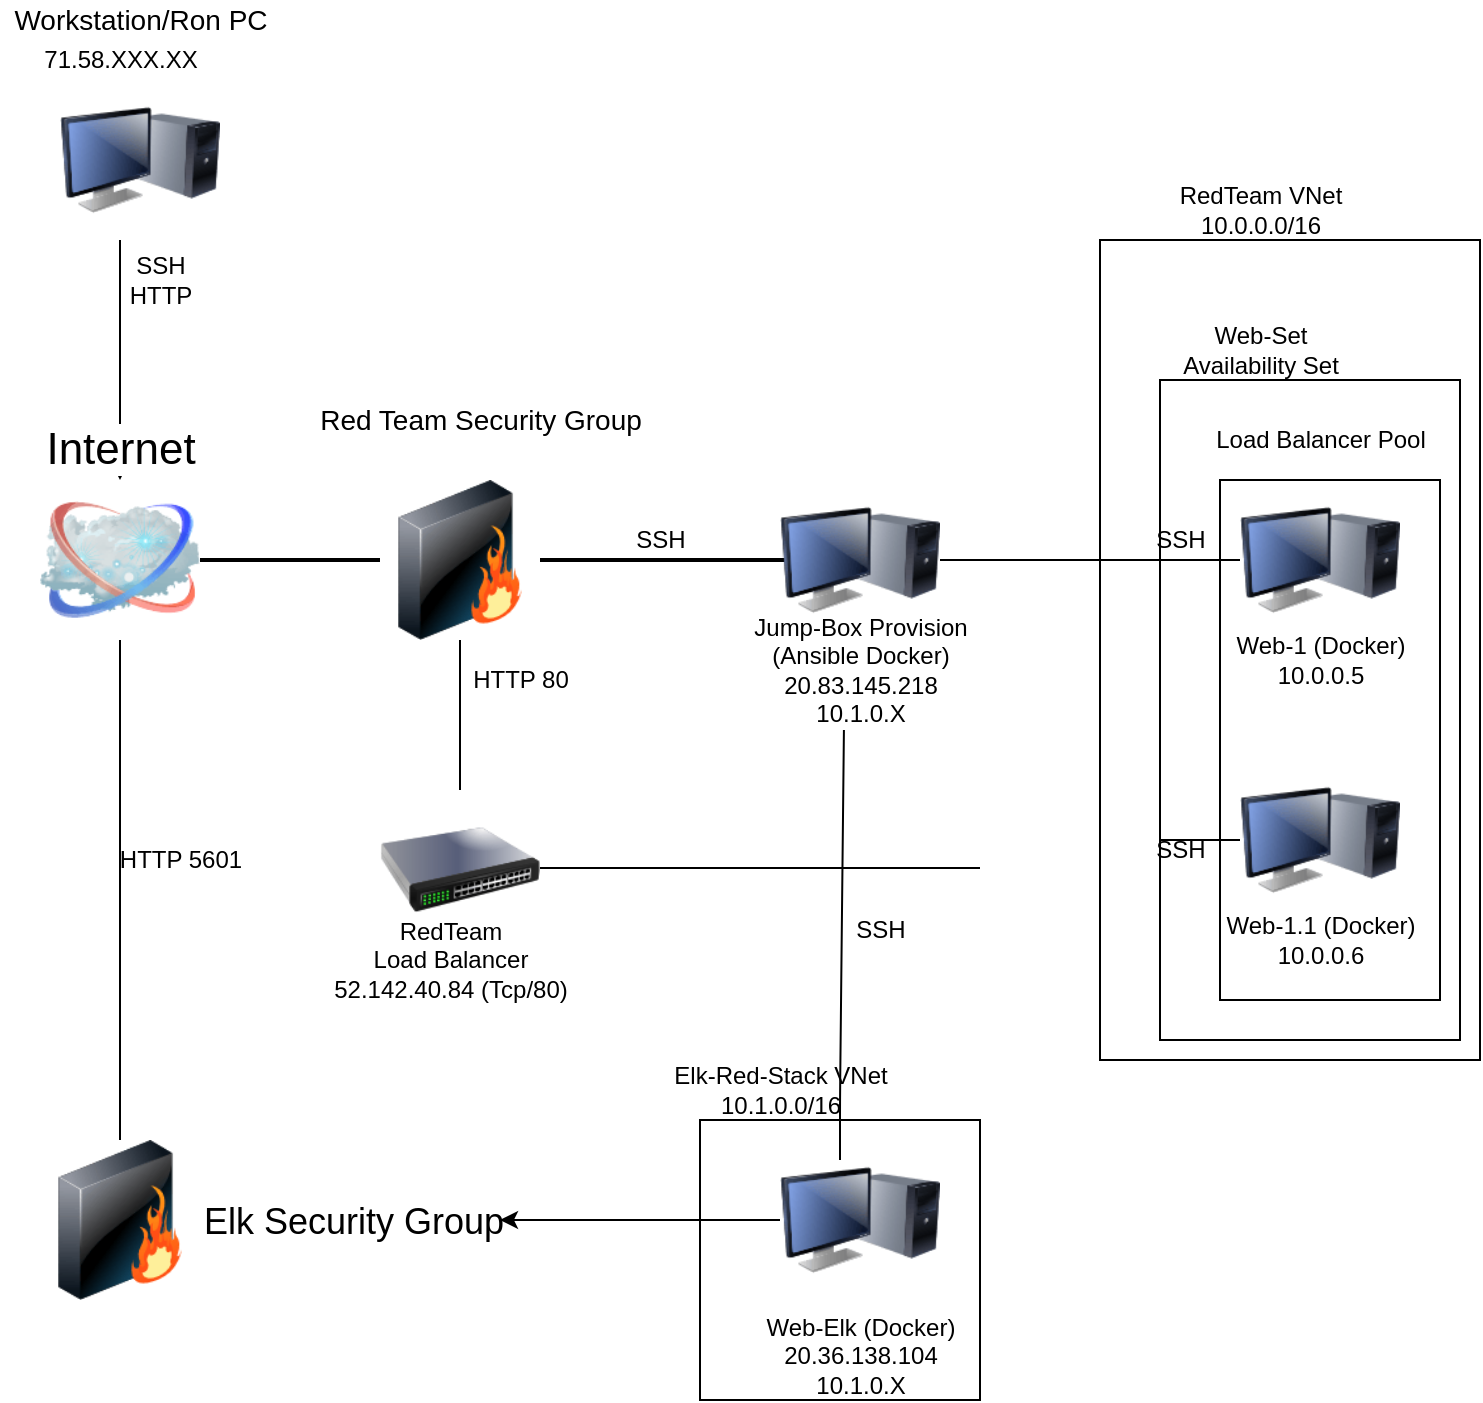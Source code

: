 <mxfile version="14.4.3" type="device"><diagram name="Page-1" id="55a83fd1-7818-8e21-69c5-c3457e3827bb"><mxGraphModel dx="1662" dy="762" grid="1" gridSize="10" guides="1" tooltips="1" connect="1" arrows="1" fold="1" page="1" pageScale="1" pageWidth="1100" pageHeight="850" background="#ffffff" math="0" shadow="0"><root><mxCell id="0"/><mxCell id="1" parent="0"/><mxCell id="69ecfefc5c41e42c-18" style="edgeStyle=none;rounded=0;html=1;labelBackgroundColor=none;endArrow=none;strokeWidth=2;fontFamily=Verdana;fontSize=22" parent="1" target="69ecfefc5c41e42c-3" edge="1"><mxGeometry relative="1" as="geometry"><mxPoint x="420" y="340" as="sourcePoint"/></mxGeometry></mxCell><mxCell id="U5ydn_N6F26aTIRSDC8i-1" style="edgeStyle=orthogonalEdgeStyle;rounded=0;orthogonalLoop=1;jettySize=auto;html=1;exitX=0.375;exitY=1;exitDx=0;exitDy=0;exitPerimeter=0;" parent="1" source="U5ydn_N6F26aTIRSDC8i-4" target="69ecfefc5c41e42c-2" edge="1"><mxGeometry relative="1" as="geometry"><mxPoint x="80" y="200" as="sourcePoint"/></mxGeometry></mxCell><mxCell id="69ecfefc5c41e42c-2" value="Internet" style="image;html=1;labelBackgroundColor=#ffffff;image=img/lib/clip_art/networking/Cloud_128x128.png;rounded=1;shadow=0;comic=0;strokeWidth=2;fontSize=22;labelPosition=center;verticalLabelPosition=top;align=center;verticalAlign=bottom;" parent="1" vertex="1"><mxGeometry x="40" y="300" width="80" height="80" as="geometry"/></mxCell><mxCell id="69ecfefc5c41e42c-19" style="edgeStyle=none;rounded=0;html=1;labelBackgroundColor=none;endArrow=none;strokeWidth=2;fontFamily=Verdana;fontSize=22" parent="1" source="69ecfefc5c41e42c-3" target="69ecfefc5c41e42c-2" edge="1"><mxGeometry relative="1" as="geometry"/></mxCell><mxCell id="69ecfefc5c41e42c-3" value="" style="image;html=1;labelBackgroundColor=#ffffff;image=img/lib/clip_art/networking/Firewall_128x128.png;rounded=1;shadow=0;comic=0;strokeWidth=2;fontSize=22;labelPosition=right;verticalLabelPosition=middle;align=left;verticalAlign=middle;" parent="1" vertex="1"><mxGeometry x="210" y="300" width="80" height="80" as="geometry"/></mxCell><mxCell id="U5ydn_N6F26aTIRSDC8i-4" value="" style="image;html=1;image=img/lib/clip_art/computers/Monitor_Tower_128x128.png" parent="1" vertex="1"><mxGeometry x="50" y="100" width="80" height="80" as="geometry"/></mxCell><mxCell id="U5ydn_N6F26aTIRSDC8i-7" value="&lt;font style=&quot;font-size: 14px&quot;&gt;Workstation/Ron PC&lt;/font&gt;" style="text;html=1;align=center;verticalAlign=middle;resizable=0;points=[];autosize=1;" parent="1" vertex="1"><mxGeometry x="20" y="60" width="140" height="20" as="geometry"/></mxCell><mxCell id="U5ydn_N6F26aTIRSDC8i-9" value="71.58.XXX.XX" style="text;html=1;align=center;verticalAlign=middle;resizable=0;points=[];autosize=1;" parent="1" vertex="1"><mxGeometry x="35" y="80" width="90" height="20" as="geometry"/></mxCell><mxCell id="U5ydn_N6F26aTIRSDC8i-10" value="&lt;font style=&quot;font-size: 18px&quot;&gt;Elk Security Group&lt;/font&gt;" style="image;html=1;labelBackgroundColor=#ffffff;image=img/lib/clip_art/networking/Firewall_128x128.png;rounded=1;shadow=0;comic=0;strokeWidth=2;fontSize=22;labelPosition=right;verticalLabelPosition=middle;align=left;verticalAlign=middle;" parent="1" vertex="1"><mxGeometry x="40" y="630" width="80" height="80" as="geometry"/></mxCell><mxCell id="U5ydn_N6F26aTIRSDC8i-12" value="&lt;font style=&quot;font-size: 14px&quot;&gt;Red Team Security Group&lt;/font&gt;" style="text;html=1;resizable=0;autosize=1;align=center;verticalAlign=middle;points=[];fillColor=none;strokeColor=none;rounded=0;" parent="1" vertex="1"><mxGeometry x="170" y="260" width="180" height="20" as="geometry"/></mxCell><mxCell id="U5ydn_N6F26aTIRSDC8i-13" value="" style="image;html=1;image=img/lib/clip_art/computers/Monitor_Tower_128x128.png" parent="1" vertex="1"><mxGeometry x="410" y="300" width="80" height="80" as="geometry"/></mxCell><mxCell id="U5ydn_N6F26aTIRSDC8i-14" value="Jump-Box Provision&lt;br&gt;(Ansible Docker)&lt;br&gt;20.83.145.218&lt;br&gt;10.1.0.X" style="text;html=1;align=center;verticalAlign=middle;resizable=0;points=[];autosize=1;" parent="1" vertex="1"><mxGeometry x="390" y="365" width="120" height="60" as="geometry"/></mxCell><mxCell id="U5ydn_N6F26aTIRSDC8i-16" value="" style="image;html=1;image=img/lib/clip_art/networking/Switch_128x128.png;fillColor=none;gradientColor=none;" parent="1" vertex="1"><mxGeometry x="210" y="455" width="80" height="80" as="geometry"/></mxCell><mxCell id="U5ydn_N6F26aTIRSDC8i-17" value="" style="endArrow=none;html=1;exitX=0.5;exitY=0;exitDx=0;exitDy=0;" parent="1" source="U5ydn_N6F26aTIRSDC8i-10" target="69ecfefc5c41e42c-2" edge="1"><mxGeometry width="50" height="50" relative="1" as="geometry"><mxPoint x="79.5" y="470" as="sourcePoint"/><mxPoint x="79.5" y="380" as="targetPoint"/></mxGeometry></mxCell><mxCell id="U5ydn_N6F26aTIRSDC8i-18" value="" style="endArrow=none;html=1;entryX=0.5;entryY=1;entryDx=0;entryDy=0;exitX=0.5;exitY=0;exitDx=0;exitDy=0;" parent="1" source="U5ydn_N6F26aTIRSDC8i-16" target="69ecfefc5c41e42c-3" edge="1"><mxGeometry width="50" height="50" relative="1" as="geometry"><mxPoint x="210" y="440" as="sourcePoint"/><mxPoint x="260" y="390" as="targetPoint"/></mxGeometry></mxCell><mxCell id="U5ydn_N6F26aTIRSDC8i-19" value="" style="endArrow=none;html=1;exitX=1;exitY=0.5;exitDx=0;exitDy=0;entryX=0;entryY=0.5;entryDx=0;entryDy=0;" parent="1" source="U5ydn_N6F26aTIRSDC8i-13" target="U5ydn_N6F26aTIRSDC8i-20" edge="1"><mxGeometry width="50" height="50" relative="1" as="geometry"><mxPoint x="530" y="339.5" as="sourcePoint"/><mxPoint x="600" y="339.5" as="targetPoint"/><Array as="points"><mxPoint x="600" y="340"/></Array></mxGeometry></mxCell><mxCell id="U5ydn_N6F26aTIRSDC8i-20" value="" style="image;html=1;image=img/lib/clip_art/computers/Monitor_Tower_128x128.png" parent="1" vertex="1"><mxGeometry x="640" y="300" width="80" height="80" as="geometry"/></mxCell><mxCell id="U5ydn_N6F26aTIRSDC8i-21" value="" style="image;html=1;image=img/lib/clip_art/computers/Monitor_Tower_128x128.png" parent="1" vertex="1"><mxGeometry x="640" y="440" width="80" height="80" as="geometry"/></mxCell><mxCell id="U5ydn_N6F26aTIRSDC8i-22" value="" style="endArrow=none;html=1;" parent="1" edge="1"><mxGeometry width="50" height="50" relative="1" as="geometry"><mxPoint x="600" y="480" as="sourcePoint"/><mxPoint x="600" y="340" as="targetPoint"/></mxGeometry></mxCell><mxCell id="U5ydn_N6F26aTIRSDC8i-23" value="" style="endArrow=none;html=1;" parent="1" edge="1"><mxGeometry width="50" height="50" relative="1" as="geometry"><mxPoint x="600" y="480" as="sourcePoint"/><mxPoint x="640" y="480" as="targetPoint"/></mxGeometry></mxCell><mxCell id="U5ydn_N6F26aTIRSDC8i-24" value="Web-1.1 (Docker)&lt;br&gt;10.0.0.6" style="text;html=1;align=center;verticalAlign=middle;resizable=0;points=[];autosize=1;" parent="1" vertex="1"><mxGeometry x="625" y="515" width="110" height="30" as="geometry"/></mxCell><mxCell id="U5ydn_N6F26aTIRSDC8i-25" value="Web-1 (Docker)&lt;br&gt;10.0.0.5" style="text;html=1;align=center;verticalAlign=middle;resizable=0;points=[];autosize=1;" parent="1" vertex="1"><mxGeometry x="630" y="375" width="100" height="30" as="geometry"/></mxCell><mxCell id="U5ydn_N6F26aTIRSDC8i-27" value="" style="rounded=0;whiteSpace=wrap;html=1;fillColor=none;gradientColor=none;direction=south;" parent="1" vertex="1"><mxGeometry x="630" y="300" width="110" height="260" as="geometry"/></mxCell><mxCell id="U5ydn_N6F26aTIRSDC8i-29" value="Load Balancer Pool" style="text;html=1;align=center;verticalAlign=middle;resizable=0;points=[];autosize=1;" parent="1" vertex="1"><mxGeometry x="620" y="270" width="120" height="20" as="geometry"/></mxCell><mxCell id="U5ydn_N6F26aTIRSDC8i-30" value="RedTeam&lt;br&gt;Load Balancer&lt;br&gt;52.142.40.84 (Tcp/80)" style="text;html=1;align=center;verticalAlign=middle;resizable=0;points=[];autosize=1;" parent="1" vertex="1"><mxGeometry x="180" y="515" width="130" height="50" as="geometry"/></mxCell><mxCell id="U5ydn_N6F26aTIRSDC8i-31" value="HTTP 80" style="text;html=1;align=center;verticalAlign=middle;resizable=0;points=[];autosize=1;" parent="1" vertex="1"><mxGeometry x="250" y="390" width="60" height="20" as="geometry"/></mxCell><mxCell id="U5ydn_N6F26aTIRSDC8i-32" value="SSH" style="text;html=1;align=center;verticalAlign=middle;resizable=0;points=[];autosize=1;" parent="1" vertex="1"><mxGeometry x="590" y="320" width="40" height="20" as="geometry"/></mxCell><mxCell id="U5ydn_N6F26aTIRSDC8i-33" value="SSH" style="text;html=1;align=center;verticalAlign=middle;resizable=0;points=[];autosize=1;" parent="1" vertex="1"><mxGeometry x="590" y="475" width="40" height="20" as="geometry"/></mxCell><mxCell id="U5ydn_N6F26aTIRSDC8i-35" style="edgeStyle=none;rounded=0;orthogonalLoop=1;jettySize=auto;html=1;exitX=0;exitY=0.5;exitDx=0;exitDy=0;" parent="1" source="U5ydn_N6F26aTIRSDC8i-34" edge="1"><mxGeometry relative="1" as="geometry"><mxPoint x="270" y="670" as="targetPoint"/></mxGeometry></mxCell><mxCell id="U5ydn_N6F26aTIRSDC8i-34" value="Web-Elk (Docker)&lt;br&gt;20.36.138.104&lt;br&gt;10.1.0.X" style="image;html=1;image=img/lib/clip_art/computers/Monitor_Tower_128x128.png" parent="1" vertex="1"><mxGeometry x="410" y="630" width="80" height="80" as="geometry"/></mxCell><mxCell id="U5ydn_N6F26aTIRSDC8i-36" value="" style="endArrow=none;html=1;exitX=0.375;exitY=0.125;exitDx=0;exitDy=0;exitPerimeter=0;entryX=0.433;entryY=1;entryDx=0;entryDy=0;entryPerimeter=0;" parent="1" source="U5ydn_N6F26aTIRSDC8i-34" target="U5ydn_N6F26aTIRSDC8i-14" edge="1"><mxGeometry width="50" height="50" relative="1" as="geometry"><mxPoint x="440" y="585" as="sourcePoint"/><mxPoint x="440" y="515" as="targetPoint"/><Array as="points"><mxPoint x="440" y="610"/></Array></mxGeometry></mxCell><mxCell id="U5ydn_N6F26aTIRSDC8i-37" value="" style="whiteSpace=wrap;html=1;aspect=fixed;fillColor=none;gradientColor=none;" parent="1" vertex="1"><mxGeometry x="370" y="620" width="140" height="140" as="geometry"/></mxCell><mxCell id="U5ydn_N6F26aTIRSDC8i-38" value="Elk-Red-Stack VNet&lt;br&gt;10.1.0.0/16" style="text;html=1;align=center;verticalAlign=middle;resizable=0;points=[];autosize=1;" parent="1" vertex="1"><mxGeometry x="350" y="590" width="120" height="30" as="geometry"/></mxCell><mxCell id="U5ydn_N6F26aTIRSDC8i-39" value="SSH" style="text;html=1;align=center;verticalAlign=middle;resizable=0;points=[];autosize=1;" parent="1" vertex="1"><mxGeometry x="440" y="515" width="40" height="20" as="geometry"/></mxCell><mxCell id="U5ydn_N6F26aTIRSDC8i-40" value="SSH" style="text;html=1;align=center;verticalAlign=middle;resizable=0;points=[];autosize=1;" parent="1" vertex="1"><mxGeometry x="330" y="320" width="40" height="20" as="geometry"/></mxCell><mxCell id="U5ydn_N6F26aTIRSDC8i-41" value="HTTP 5601" style="text;html=1;align=center;verticalAlign=middle;resizable=0;points=[];autosize=1;" parent="1" vertex="1"><mxGeometry x="70" y="480" width="80" height="20" as="geometry"/></mxCell><mxCell id="U5ydn_N6F26aTIRSDC8i-42" value="SSH&lt;br&gt;HTTP" style="text;html=1;align=center;verticalAlign=middle;resizable=0;points=[];autosize=1;" parent="1" vertex="1"><mxGeometry x="75" y="185" width="50" height="30" as="geometry"/></mxCell><mxCell id="U5ydn_N6F26aTIRSDC8i-43" value="" style="rounded=0;whiteSpace=wrap;html=1;fillColor=none;gradientColor=none;direction=south;" parent="1" vertex="1"><mxGeometry x="570" y="180" width="190" height="410" as="geometry"/></mxCell><mxCell id="U5ydn_N6F26aTIRSDC8i-44" value="RedTeam VNet&lt;br&gt;10.0.0.0/16" style="text;html=1;align=center;verticalAlign=middle;resizable=0;points=[];autosize=1;" parent="1" vertex="1"><mxGeometry x="600" y="150" width="100" height="30" as="geometry"/></mxCell><mxCell id="U5ydn_N6F26aTIRSDC8i-45" value="" style="rounded=0;whiteSpace=wrap;html=1;fillColor=none;gradientColor=none;direction=south;" parent="1" vertex="1"><mxGeometry x="600" y="250" width="150" height="330" as="geometry"/></mxCell><mxCell id="U5ydn_N6F26aTIRSDC8i-46" value="Web-Set&lt;br&gt;Availability Set" style="text;html=1;align=center;verticalAlign=middle;resizable=0;points=[];autosize=1;" parent="1" vertex="1"><mxGeometry x="605" y="220" width="90" height="30" as="geometry"/></mxCell><mxCell id="sKVYlk_DIstuVAUEvpN6-5" value="" style="endArrow=none;html=1;" edge="1" parent="1"><mxGeometry width="50" height="50" relative="1" as="geometry"><mxPoint x="290" y="494" as="sourcePoint"/><mxPoint x="510" y="494" as="targetPoint"/><Array as="points"><mxPoint x="310" y="494"/></Array></mxGeometry></mxCell></root></mxGraphModel></diagram></mxfile>